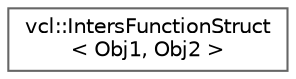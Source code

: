 digraph "Graphical Class Hierarchy"
{
 // LATEX_PDF_SIZE
  bgcolor="transparent";
  edge [fontname=Helvetica,fontsize=10,labelfontname=Helvetica,labelfontsize=10];
  node [fontname=Helvetica,fontsize=10,shape=box,height=0.2,width=0.4];
  rankdir="LR";
  Node0 [label="vcl::IntersFunctionStruct\l\< Obj1, Obj2 \>",height=0.2,width=0.4,color="grey40", fillcolor="white", style="filled",URL="$structvcl_1_1IntersFunctionStruct_3_01Obj1_00_01Obj2_01_4.html",tooltip=" "];
}
